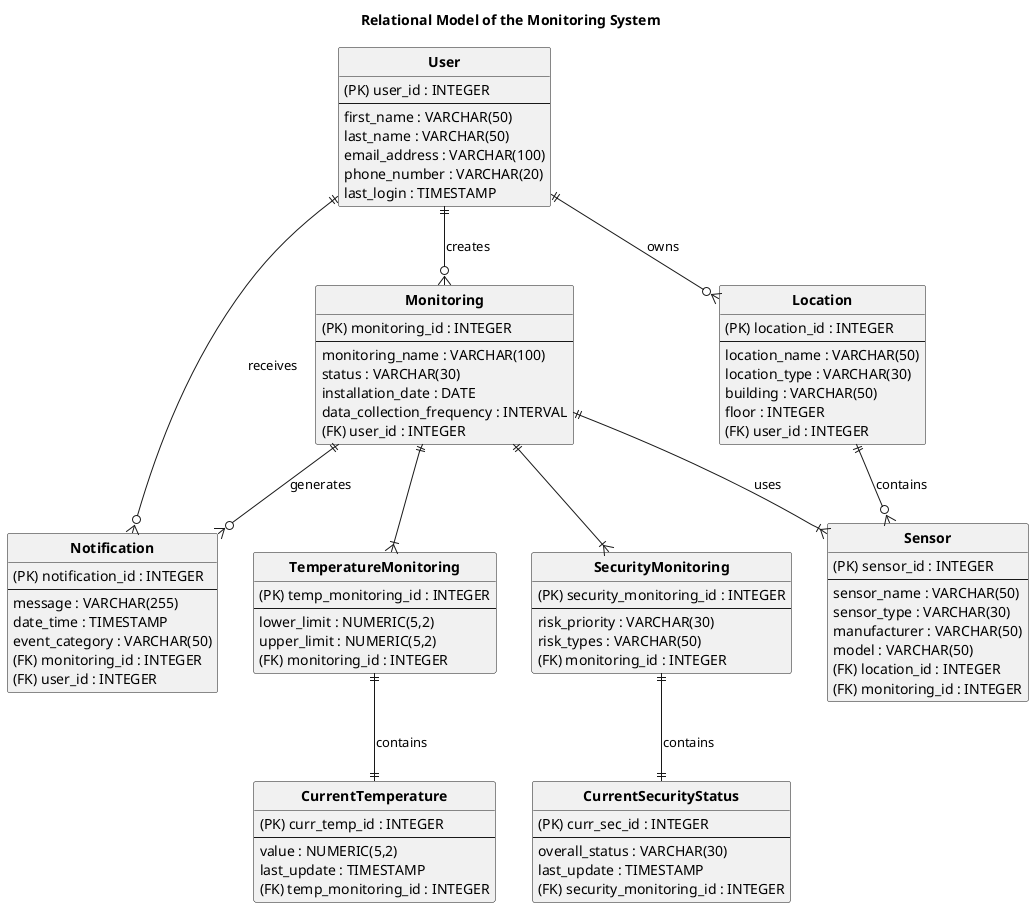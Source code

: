 @startuml
title Relational Model of the Monitoring System

hide circle

entity "**User**" as user {
  (PK) user_id : INTEGER
  --
  first_name : VARCHAR(50)
  last_name : VARCHAR(50)
  email_address : VARCHAR(100)
  phone_number : VARCHAR(20)
  last_login : TIMESTAMP
}

entity "**Monitoring**" as monitoring {
  (PK) monitoring_id : INTEGER
  --
  monitoring_name : VARCHAR(100)
  status : VARCHAR(30)
  installation_date : DATE
  data_collection_frequency : INTERVAL
  (FK) user_id : INTEGER
}

entity "**TemperatureMonitoring**" as tempMon {
  (PK) temp_monitoring_id : INTEGER
  --
  lower_limit : NUMERIC(5,2)
  upper_limit : NUMERIC(5,2)
  (FK) monitoring_id : INTEGER
}

entity "**SecurityMonitoring**" as secMon {
  (PK) security_monitoring_id : INTEGER
  --
  risk_priority : VARCHAR(30)
  risk_types : VARCHAR(50)
  (FK) monitoring_id : INTEGER
}

entity "**CurrentTemperature**" as currTemp {
  (PK) curr_temp_id : INTEGER
  --
  value : NUMERIC(5,2)
  last_update : TIMESTAMP
  (FK) temp_monitoring_id : INTEGER
}

entity "**CurrentSecurityStatus**" as currSec {
  (PK) curr_sec_id : INTEGER
  --
  overall_status : VARCHAR(30)
  last_update : TIMESTAMP
  (FK) security_monitoring_id : INTEGER
}

entity "**Notification**" as notif {
  (PK) notification_id : INTEGER
  --
  message : VARCHAR(255)
  date_time : TIMESTAMP
  event_category : VARCHAR(50)
  (FK) monitoring_id : INTEGER
  (FK) user_id : INTEGER
}

entity "**Sensor**" as sensor {
  (PK) sensor_id : INTEGER
  --
  sensor_name : VARCHAR(50)
  sensor_type : VARCHAR(30)
  manufacturer : VARCHAR(50)
  model : VARCHAR(50)
  (FK) location_id : INTEGER
  (FK) monitoring_id : INTEGER
}

entity "**Location**" as location {
  (PK) location_id : INTEGER
  --
  location_name : VARCHAR(50)
  location_type : VARCHAR(30)
  building : VARCHAR(50)
  floor : INTEGER
  (FK) user_id : INTEGER
}

' --- Relationships ---
user                ||--o{ monitoring          : creates
monitoring          ||--|{ tempMon
monitoring          ||--|{ secMon
tempMon             ||--|| currTemp            : contains
secMon              ||--|| currSec             : contains
monitoring          ||--|{ sensor              : uses
location            ||--o{ sensor              : contains
monitoring          ||--o{ notif               : generates
user                ||--o{ notif               : receives
user                ||--o{ location            : owns

@enduml
